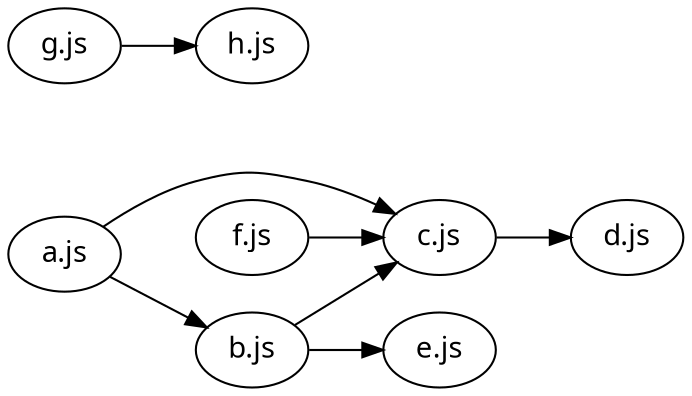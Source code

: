 digraph {
  rankdir = "LR";
  node [fontname = "Ubuntu"];

  "a.js" -> { "b.js" "c.js" };
  "b.js" -> "c.js" -> "d.js";
  "b.js" -> "e.js";
  "f.js" -> "c.js";

  "g.js" -> "h.js";
}
